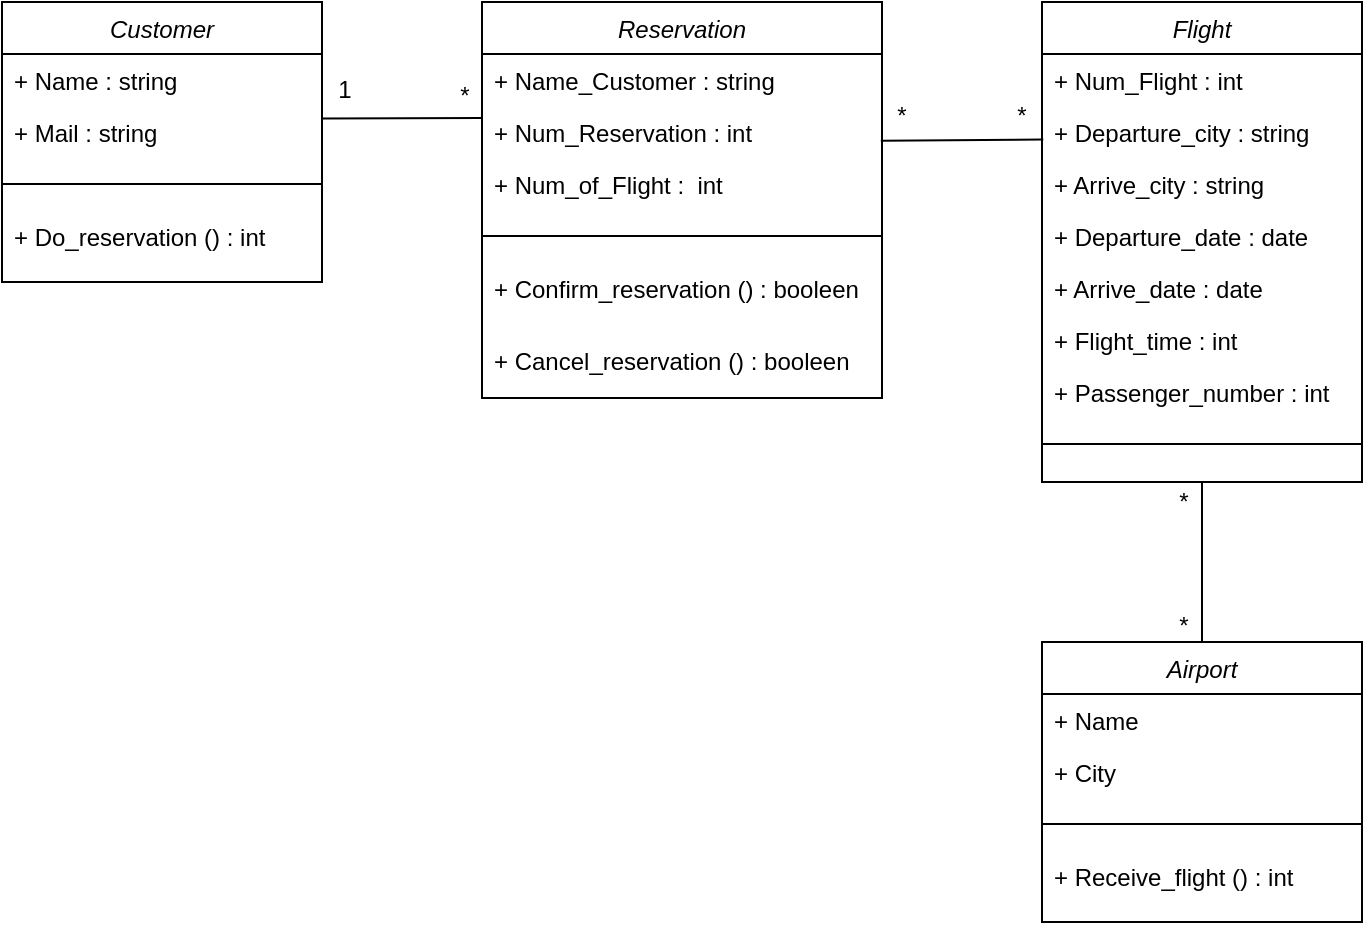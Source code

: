 <mxfile version="16.5.1" type="device"><diagram id="C5RBs43oDa-KdzZeNtuy" name="Page-1"><mxGraphModel dx="946" dy="602" grid="1" gridSize="10" guides="1" tooltips="1" connect="1" arrows="1" fold="1" page="1" pageScale="1" pageWidth="827" pageHeight="1169" math="0" shadow="0"><root><mxCell id="WIyWlLk6GJQsqaUBKTNV-0"/><mxCell id="WIyWlLk6GJQsqaUBKTNV-1" parent="WIyWlLk6GJQsqaUBKTNV-0"/><mxCell id="zkfFHV4jXpPFQw0GAbJ--0" value="Customer" style="swimlane;fontStyle=2;align=center;verticalAlign=top;childLayout=stackLayout;horizontal=1;startSize=26;horizontalStack=0;resizeParent=1;resizeLast=0;collapsible=1;marginBottom=0;rounded=0;shadow=0;strokeWidth=1;" parent="WIyWlLk6GJQsqaUBKTNV-1" vertex="1"><mxGeometry x="40" y="40" width="160" height="140" as="geometry"><mxRectangle x="230" y="140" width="160" height="26" as="alternateBounds"/></mxGeometry></mxCell><mxCell id="zkfFHV4jXpPFQw0GAbJ--1" value="+ Name : string" style="text;align=left;verticalAlign=top;spacingLeft=4;spacingRight=4;overflow=hidden;rotatable=0;points=[[0,0.5],[1,0.5]];portConstraint=eastwest;" parent="zkfFHV4jXpPFQw0GAbJ--0" vertex="1"><mxGeometry y="26" width="160" height="26" as="geometry"/></mxCell><mxCell id="ZUnf4rdjxzD3s98SQDEv-13" value="+ Mail : string" style="text;align=left;verticalAlign=top;spacingLeft=4;spacingRight=4;overflow=hidden;rotatable=0;points=[[0,0.5],[1,0.5]];portConstraint=eastwest;" parent="zkfFHV4jXpPFQw0GAbJ--0" vertex="1"><mxGeometry y="52" width="160" height="26" as="geometry"/></mxCell><mxCell id="zkfFHV4jXpPFQw0GAbJ--4" value="" style="line;html=1;strokeWidth=1;align=left;verticalAlign=middle;spacingTop=-1;spacingLeft=3;spacingRight=3;rotatable=0;labelPosition=right;points=[];portConstraint=eastwest;" parent="zkfFHV4jXpPFQw0GAbJ--0" vertex="1"><mxGeometry y="78" width="160" height="26" as="geometry"/></mxCell><mxCell id="ZUnf4rdjxzD3s98SQDEv-16" value="+ Do_reservation () : int" style="text;align=left;verticalAlign=top;spacingLeft=4;spacingRight=4;overflow=hidden;rotatable=0;points=[[0,0.5],[1,0.5]];portConstraint=eastwest;" parent="zkfFHV4jXpPFQw0GAbJ--0" vertex="1"><mxGeometry y="104" width="160" height="26" as="geometry"/></mxCell><mxCell id="ZUnf4rdjxzD3s98SQDEv-19" value="Reservation" style="swimlane;fontStyle=2;align=center;verticalAlign=top;childLayout=stackLayout;horizontal=1;startSize=26;horizontalStack=0;resizeParent=1;resizeLast=0;collapsible=1;marginBottom=0;rounded=0;shadow=0;strokeWidth=1;" parent="WIyWlLk6GJQsqaUBKTNV-1" vertex="1"><mxGeometry x="280" y="40" width="200" height="198" as="geometry"><mxRectangle x="230" y="140" width="160" height="26" as="alternateBounds"/></mxGeometry></mxCell><mxCell id="ZUnf4rdjxzD3s98SQDEv-20" value="+ Name_Customer : string" style="text;align=left;verticalAlign=top;spacingLeft=4;spacingRight=4;overflow=hidden;rotatable=0;points=[[0,0.5],[1,0.5]];portConstraint=eastwest;" parent="ZUnf4rdjxzD3s98SQDEv-19" vertex="1"><mxGeometry y="26" width="200" height="26" as="geometry"/></mxCell><mxCell id="ZUnf4rdjxzD3s98SQDEv-21" value="+ Num_Reservation : int" style="text;align=left;verticalAlign=top;spacingLeft=4;spacingRight=4;overflow=hidden;rotatable=0;points=[[0,0.5],[1,0.5]];portConstraint=eastwest;" parent="ZUnf4rdjxzD3s98SQDEv-19" vertex="1"><mxGeometry y="52" width="200" height="26" as="geometry"/></mxCell><mxCell id="ZUnf4rdjxzD3s98SQDEv-48" value="+ Num_of_Flight :  int" style="text;align=left;verticalAlign=top;spacingLeft=4;spacingRight=4;overflow=hidden;rotatable=0;points=[[0,0.5],[1,0.5]];portConstraint=eastwest;" parent="ZUnf4rdjxzD3s98SQDEv-19" vertex="1"><mxGeometry y="78" width="200" height="26" as="geometry"/></mxCell><mxCell id="ZUnf4rdjxzD3s98SQDEv-22" value="" style="line;html=1;strokeWidth=1;align=left;verticalAlign=middle;spacingTop=-1;spacingLeft=3;spacingRight=3;rotatable=0;labelPosition=right;points=[];portConstraint=eastwest;" parent="ZUnf4rdjxzD3s98SQDEv-19" vertex="1"><mxGeometry y="104" width="200" height="26" as="geometry"/></mxCell><mxCell id="ZUnf4rdjxzD3s98SQDEv-17" value="+ Confirm_reservation () : booleen" style="text;align=left;verticalAlign=top;spacingLeft=4;spacingRight=4;overflow=hidden;rotatable=0;points=[[0,0.5],[1,0.5]];portConstraint=eastwest;" parent="ZUnf4rdjxzD3s98SQDEv-19" vertex="1"><mxGeometry y="130" width="200" height="36" as="geometry"/></mxCell><mxCell id="ZUnf4rdjxzD3s98SQDEv-18" value="+ Cancel_reservation () : booleen" style="text;align=left;verticalAlign=top;spacingLeft=4;spacingRight=4;overflow=hidden;rotatable=0;points=[[0,0.5],[1,0.5]];portConstraint=eastwest;" parent="ZUnf4rdjxzD3s98SQDEv-19" vertex="1"><mxGeometry y="166" width="200" height="32" as="geometry"/></mxCell><mxCell id="ZUnf4rdjxzD3s98SQDEv-26" value="" style="endArrow=none;html=1;rounded=0;exitX=1.001;exitY=0.241;exitDx=0;exitDy=0;exitPerimeter=0;" parent="WIyWlLk6GJQsqaUBKTNV-1" source="ZUnf4rdjxzD3s98SQDEv-13" edge="1"><mxGeometry width="50" height="50" relative="1" as="geometry"><mxPoint x="220" y="190" as="sourcePoint"/><mxPoint x="280" y="98" as="targetPoint"/></mxGeometry></mxCell><mxCell id="ZUnf4rdjxzD3s98SQDEv-27" value="1" style="text;html=1;strokeColor=none;fillColor=none;align=center;verticalAlign=middle;whiteSpace=wrap;rounded=0;" parent="WIyWlLk6GJQsqaUBKTNV-1" vertex="1"><mxGeometry x="200" y="76" width="23" height="15" as="geometry"/></mxCell><mxCell id="ZUnf4rdjxzD3s98SQDEv-28" value="&lt;font style=&quot;font-size: 12px&quot;&gt;*&lt;/font&gt;" style="text;html=1;strokeColor=none;fillColor=none;align=center;verticalAlign=middle;whiteSpace=wrap;rounded=0;fontSize=17;" parent="WIyWlLk6GJQsqaUBKTNV-1" vertex="1"><mxGeometry x="263" y="80" width="17" height="11" as="geometry"/></mxCell><mxCell id="ZUnf4rdjxzD3s98SQDEv-29" value="Flight" style="swimlane;fontStyle=2;align=center;verticalAlign=top;childLayout=stackLayout;horizontal=1;startSize=26;horizontalStack=0;resizeParent=1;resizeLast=0;collapsible=1;marginBottom=0;rounded=0;shadow=0;strokeWidth=1;" parent="WIyWlLk6GJQsqaUBKTNV-1" vertex="1"><mxGeometry x="560" y="40" width="160" height="240" as="geometry"><mxRectangle x="230" y="140" width="160" height="26" as="alternateBounds"/></mxGeometry></mxCell><mxCell id="ZUnf4rdjxzD3s98SQDEv-30" value="+ Num_Flight : int" style="text;align=left;verticalAlign=top;spacingLeft=4;spacingRight=4;overflow=hidden;rotatable=0;points=[[0,0.5],[1,0.5]];portConstraint=eastwest;" parent="ZUnf4rdjxzD3s98SQDEv-29" vertex="1"><mxGeometry y="26" width="160" height="26" as="geometry"/></mxCell><mxCell id="ZUnf4rdjxzD3s98SQDEv-31" value="+ Departure_city : string" style="text;align=left;verticalAlign=top;spacingLeft=4;spacingRight=4;overflow=hidden;rotatable=0;points=[[0,0.5],[1,0.5]];portConstraint=eastwest;" parent="ZUnf4rdjxzD3s98SQDEv-29" vertex="1"><mxGeometry y="52" width="160" height="26" as="geometry"/></mxCell><mxCell id="ZUnf4rdjxzD3s98SQDEv-35" value="+ Arrive_city : string" style="text;align=left;verticalAlign=top;spacingLeft=4;spacingRight=4;overflow=hidden;rotatable=0;points=[[0,0.5],[1,0.5]];portConstraint=eastwest;" parent="ZUnf4rdjxzD3s98SQDEv-29" vertex="1"><mxGeometry y="78" width="160" height="26" as="geometry"/></mxCell><mxCell id="ZUnf4rdjxzD3s98SQDEv-50" value="+ Departure_date : date" style="text;align=left;verticalAlign=top;spacingLeft=4;spacingRight=4;overflow=hidden;rotatable=0;points=[[0,0.5],[1,0.5]];portConstraint=eastwest;" parent="ZUnf4rdjxzD3s98SQDEv-29" vertex="1"><mxGeometry y="104" width="160" height="26" as="geometry"/></mxCell><mxCell id="ZUnf4rdjxzD3s98SQDEv-51" value="+ Arrive_date : date" style="text;align=left;verticalAlign=top;spacingLeft=4;spacingRight=4;overflow=hidden;rotatable=0;points=[[0,0.5],[1,0.5]];portConstraint=eastwest;" parent="ZUnf4rdjxzD3s98SQDEv-29" vertex="1"><mxGeometry y="130" width="160" height="26" as="geometry"/></mxCell><mxCell id="Y3nayJbHRoj9JNAcRTkH-0" value="+ Flight_time : int" style="text;align=left;verticalAlign=top;spacingLeft=4;spacingRight=4;overflow=hidden;rotatable=0;points=[[0,0.5],[1,0.5]];portConstraint=eastwest;" vertex="1" parent="ZUnf4rdjxzD3s98SQDEv-29"><mxGeometry y="156" width="160" height="26" as="geometry"/></mxCell><mxCell id="ap_l-aP8mXA4rQhLblk5-7" value="+ Passenger_number : int" style="text;align=left;verticalAlign=top;spacingLeft=4;spacingRight=4;overflow=hidden;rotatable=0;points=[[0,0.5],[1,0.5]];portConstraint=eastwest;" parent="ZUnf4rdjxzD3s98SQDEv-29" vertex="1"><mxGeometry y="182" width="160" height="26" as="geometry"/></mxCell><mxCell id="ZUnf4rdjxzD3s98SQDEv-32" value="" style="line;html=1;strokeWidth=1;align=left;verticalAlign=middle;spacingTop=-1;spacingLeft=3;spacingRight=3;rotatable=0;labelPosition=right;points=[];portConstraint=eastwest;" parent="ZUnf4rdjxzD3s98SQDEv-29" vertex="1"><mxGeometry y="208" width="160" height="26" as="geometry"/></mxCell><mxCell id="ZUnf4rdjxzD3s98SQDEv-41" value="Airport" style="swimlane;fontStyle=2;align=center;verticalAlign=top;childLayout=stackLayout;horizontal=1;startSize=26;horizontalStack=0;resizeParent=1;resizeLast=0;collapsible=1;marginBottom=0;rounded=0;shadow=0;strokeWidth=1;" parent="WIyWlLk6GJQsqaUBKTNV-1" vertex="1"><mxGeometry x="560" y="360" width="160" height="140" as="geometry"><mxRectangle x="230" y="140" width="160" height="26" as="alternateBounds"/></mxGeometry></mxCell><mxCell id="ZUnf4rdjxzD3s98SQDEv-42" value="+ Name" style="text;align=left;verticalAlign=top;spacingLeft=4;spacingRight=4;overflow=hidden;rotatable=0;points=[[0,0.5],[1,0.5]];portConstraint=eastwest;" parent="ZUnf4rdjxzD3s98SQDEv-41" vertex="1"><mxGeometry y="26" width="160" height="26" as="geometry"/></mxCell><mxCell id="ap_l-aP8mXA4rQhLblk5-3" value="+ City" style="text;align=left;verticalAlign=top;spacingLeft=4;spacingRight=4;overflow=hidden;rotatable=0;points=[[0,0.5],[1,0.5]];portConstraint=eastwest;" parent="ZUnf4rdjxzD3s98SQDEv-41" vertex="1"><mxGeometry y="52" width="160" height="26" as="geometry"/></mxCell><mxCell id="ZUnf4rdjxzD3s98SQDEv-44" value="" style="line;html=1;strokeWidth=1;align=left;verticalAlign=middle;spacingTop=-1;spacingLeft=3;spacingRight=3;rotatable=0;labelPosition=right;points=[];portConstraint=eastwest;" parent="ZUnf4rdjxzD3s98SQDEv-41" vertex="1"><mxGeometry y="78" width="160" height="26" as="geometry"/></mxCell><mxCell id="ap_l-aP8mXA4rQhLblk5-8" value="+ Receive_flight () : int" style="text;align=left;verticalAlign=top;spacingLeft=4;spacingRight=4;overflow=hidden;rotatable=0;points=[[0,0.5],[1,0.5]];portConstraint=eastwest;" parent="ZUnf4rdjxzD3s98SQDEv-41" vertex="1"><mxGeometry y="104" width="160" height="26" as="geometry"/></mxCell><mxCell id="ZUnf4rdjxzD3s98SQDEv-49" value="" style="endArrow=none;html=1;rounded=0;fontSize=12;entryX=0.004;entryY=0.645;entryDx=0;entryDy=0;entryPerimeter=0;exitX=0.997;exitY=0.667;exitDx=0;exitDy=0;exitPerimeter=0;" parent="WIyWlLk6GJQsqaUBKTNV-1" source="ZUnf4rdjxzD3s98SQDEv-21" target="ZUnf4rdjxzD3s98SQDEv-31" edge="1"><mxGeometry width="50" height="50" relative="1" as="geometry"><mxPoint x="560" y="120" as="sourcePoint"/><mxPoint x="520" y="98" as="targetPoint"/><Array as="points"/></mxGeometry></mxCell><mxCell id="ap_l-aP8mXA4rQhLblk5-0" value="&lt;font style=&quot;font-size: 12px&quot;&gt;*&lt;/font&gt;" style="text;html=1;strokeColor=none;fillColor=none;align=center;verticalAlign=middle;whiteSpace=wrap;rounded=0;fontSize=17;" parent="WIyWlLk6GJQsqaUBKTNV-1" vertex="1"><mxGeometry x="540" y="91" width="20" height="10" as="geometry"/></mxCell><mxCell id="ap_l-aP8mXA4rQhLblk5-1" value="&lt;font style=&quot;font-size: 12px&quot;&gt;*&lt;/font&gt;" style="text;html=1;strokeColor=none;fillColor=none;align=center;verticalAlign=middle;whiteSpace=wrap;rounded=0;fontSize=17;" parent="WIyWlLk6GJQsqaUBKTNV-1" vertex="1"><mxGeometry x="480" y="91" width="20" height="10" as="geometry"/></mxCell><mxCell id="ap_l-aP8mXA4rQhLblk5-4" value="" style="endArrow=none;html=1;rounded=0;entryX=0.5;entryY=1;entryDx=0;entryDy=0;exitX=0.5;exitY=0;exitDx=0;exitDy=0;" parent="WIyWlLk6GJQsqaUBKTNV-1" source="ZUnf4rdjxzD3s98SQDEv-41" target="ZUnf4rdjxzD3s98SQDEv-29" edge="1"><mxGeometry width="50" height="50" relative="1" as="geometry"><mxPoint x="480" y="330" as="sourcePoint"/><mxPoint x="530" y="280" as="targetPoint"/></mxGeometry></mxCell><mxCell id="ap_l-aP8mXA4rQhLblk5-6" value="&lt;font style=&quot;font-size: 12px&quot;&gt;*&lt;/font&gt;" style="text;html=1;strokeColor=none;fillColor=none;align=center;verticalAlign=middle;whiteSpace=wrap;rounded=0;fontSize=17;" parent="WIyWlLk6GJQsqaUBKTNV-1" vertex="1"><mxGeometry x="620" y="342" width="22" height="18" as="geometry"/></mxCell><mxCell id="ap_l-aP8mXA4rQhLblk5-13" value="&lt;font style=&quot;font-size: 12px&quot;&gt;*&lt;/font&gt;" style="text;html=1;strokeColor=none;fillColor=none;align=center;verticalAlign=middle;whiteSpace=wrap;rounded=0;fontSize=17;" parent="WIyWlLk6GJQsqaUBKTNV-1" vertex="1"><mxGeometry x="620" y="280" width="22" height="18" as="geometry"/></mxCell></root></mxGraphModel></diagram></mxfile>
